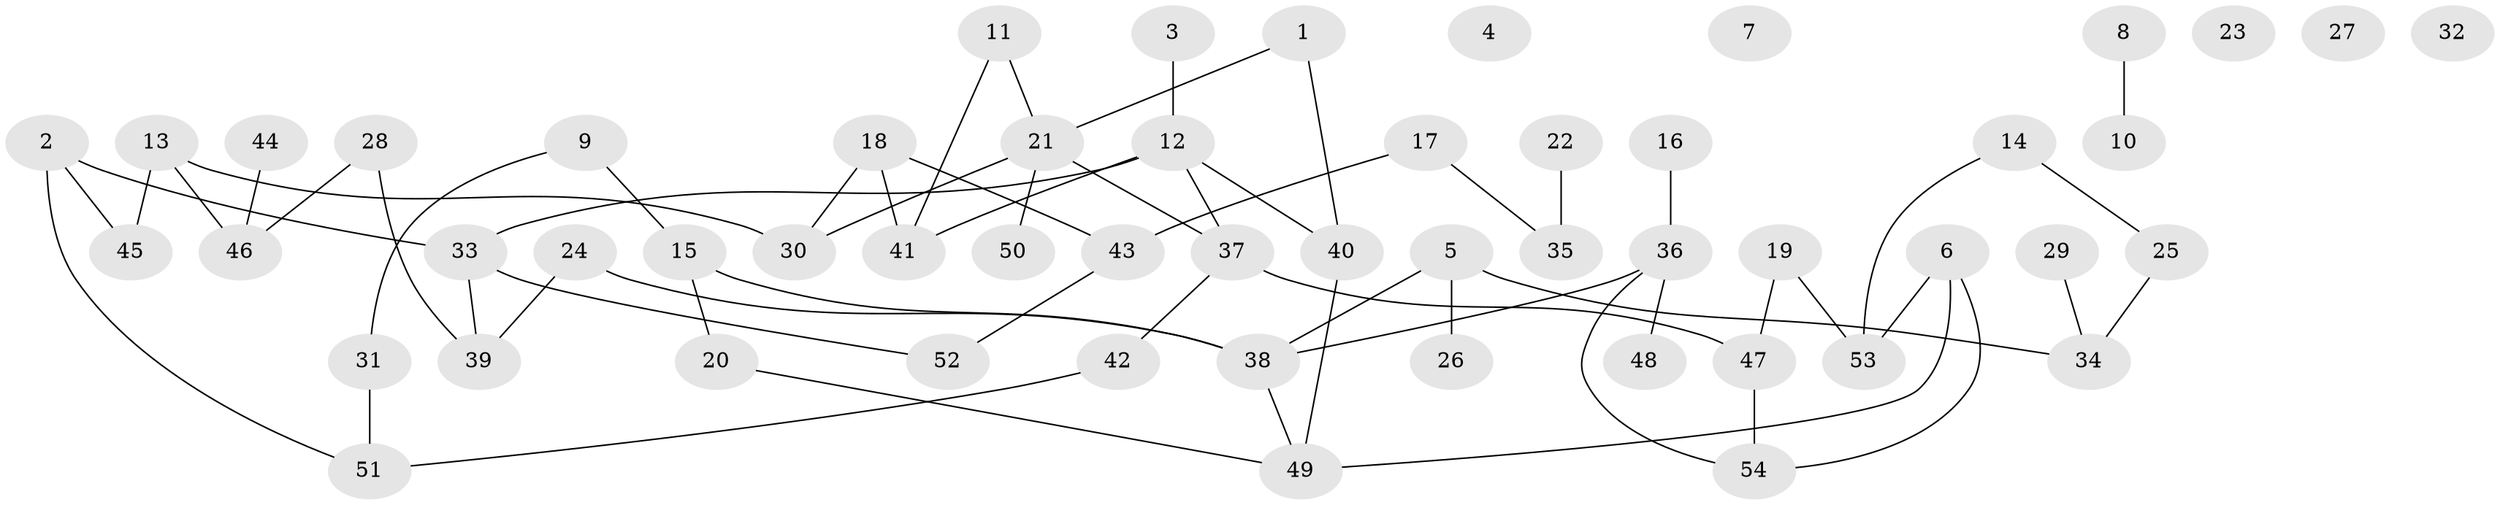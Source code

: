 // coarse degree distribution, {1: 0.21875, 0: 0.15625, 3: 0.28125, 5: 0.0625, 2: 0.15625, 4: 0.09375, 6: 0.03125}
// Generated by graph-tools (version 1.1) at 2025/43/03/04/25 21:43:43]
// undirected, 54 vertices, 61 edges
graph export_dot {
graph [start="1"]
  node [color=gray90,style=filled];
  1;
  2;
  3;
  4;
  5;
  6;
  7;
  8;
  9;
  10;
  11;
  12;
  13;
  14;
  15;
  16;
  17;
  18;
  19;
  20;
  21;
  22;
  23;
  24;
  25;
  26;
  27;
  28;
  29;
  30;
  31;
  32;
  33;
  34;
  35;
  36;
  37;
  38;
  39;
  40;
  41;
  42;
  43;
  44;
  45;
  46;
  47;
  48;
  49;
  50;
  51;
  52;
  53;
  54;
  1 -- 21;
  1 -- 40;
  2 -- 33;
  2 -- 45;
  2 -- 51;
  3 -- 12;
  5 -- 26;
  5 -- 34;
  5 -- 38;
  6 -- 49;
  6 -- 53;
  6 -- 54;
  8 -- 10;
  9 -- 15;
  9 -- 31;
  11 -- 21;
  11 -- 41;
  12 -- 33;
  12 -- 37;
  12 -- 40;
  12 -- 41;
  13 -- 30;
  13 -- 45;
  13 -- 46;
  14 -- 25;
  14 -- 53;
  15 -- 20;
  15 -- 38;
  16 -- 36;
  17 -- 35;
  17 -- 43;
  18 -- 30;
  18 -- 41;
  18 -- 43;
  19 -- 47;
  19 -- 53;
  20 -- 49;
  21 -- 30;
  21 -- 37;
  21 -- 50;
  22 -- 35;
  24 -- 38;
  24 -- 39;
  25 -- 34;
  28 -- 39;
  28 -- 46;
  29 -- 34;
  31 -- 51;
  33 -- 39;
  33 -- 52;
  36 -- 38;
  36 -- 48;
  36 -- 54;
  37 -- 42;
  37 -- 47;
  38 -- 49;
  40 -- 49;
  42 -- 51;
  43 -- 52;
  44 -- 46;
  47 -- 54;
}

